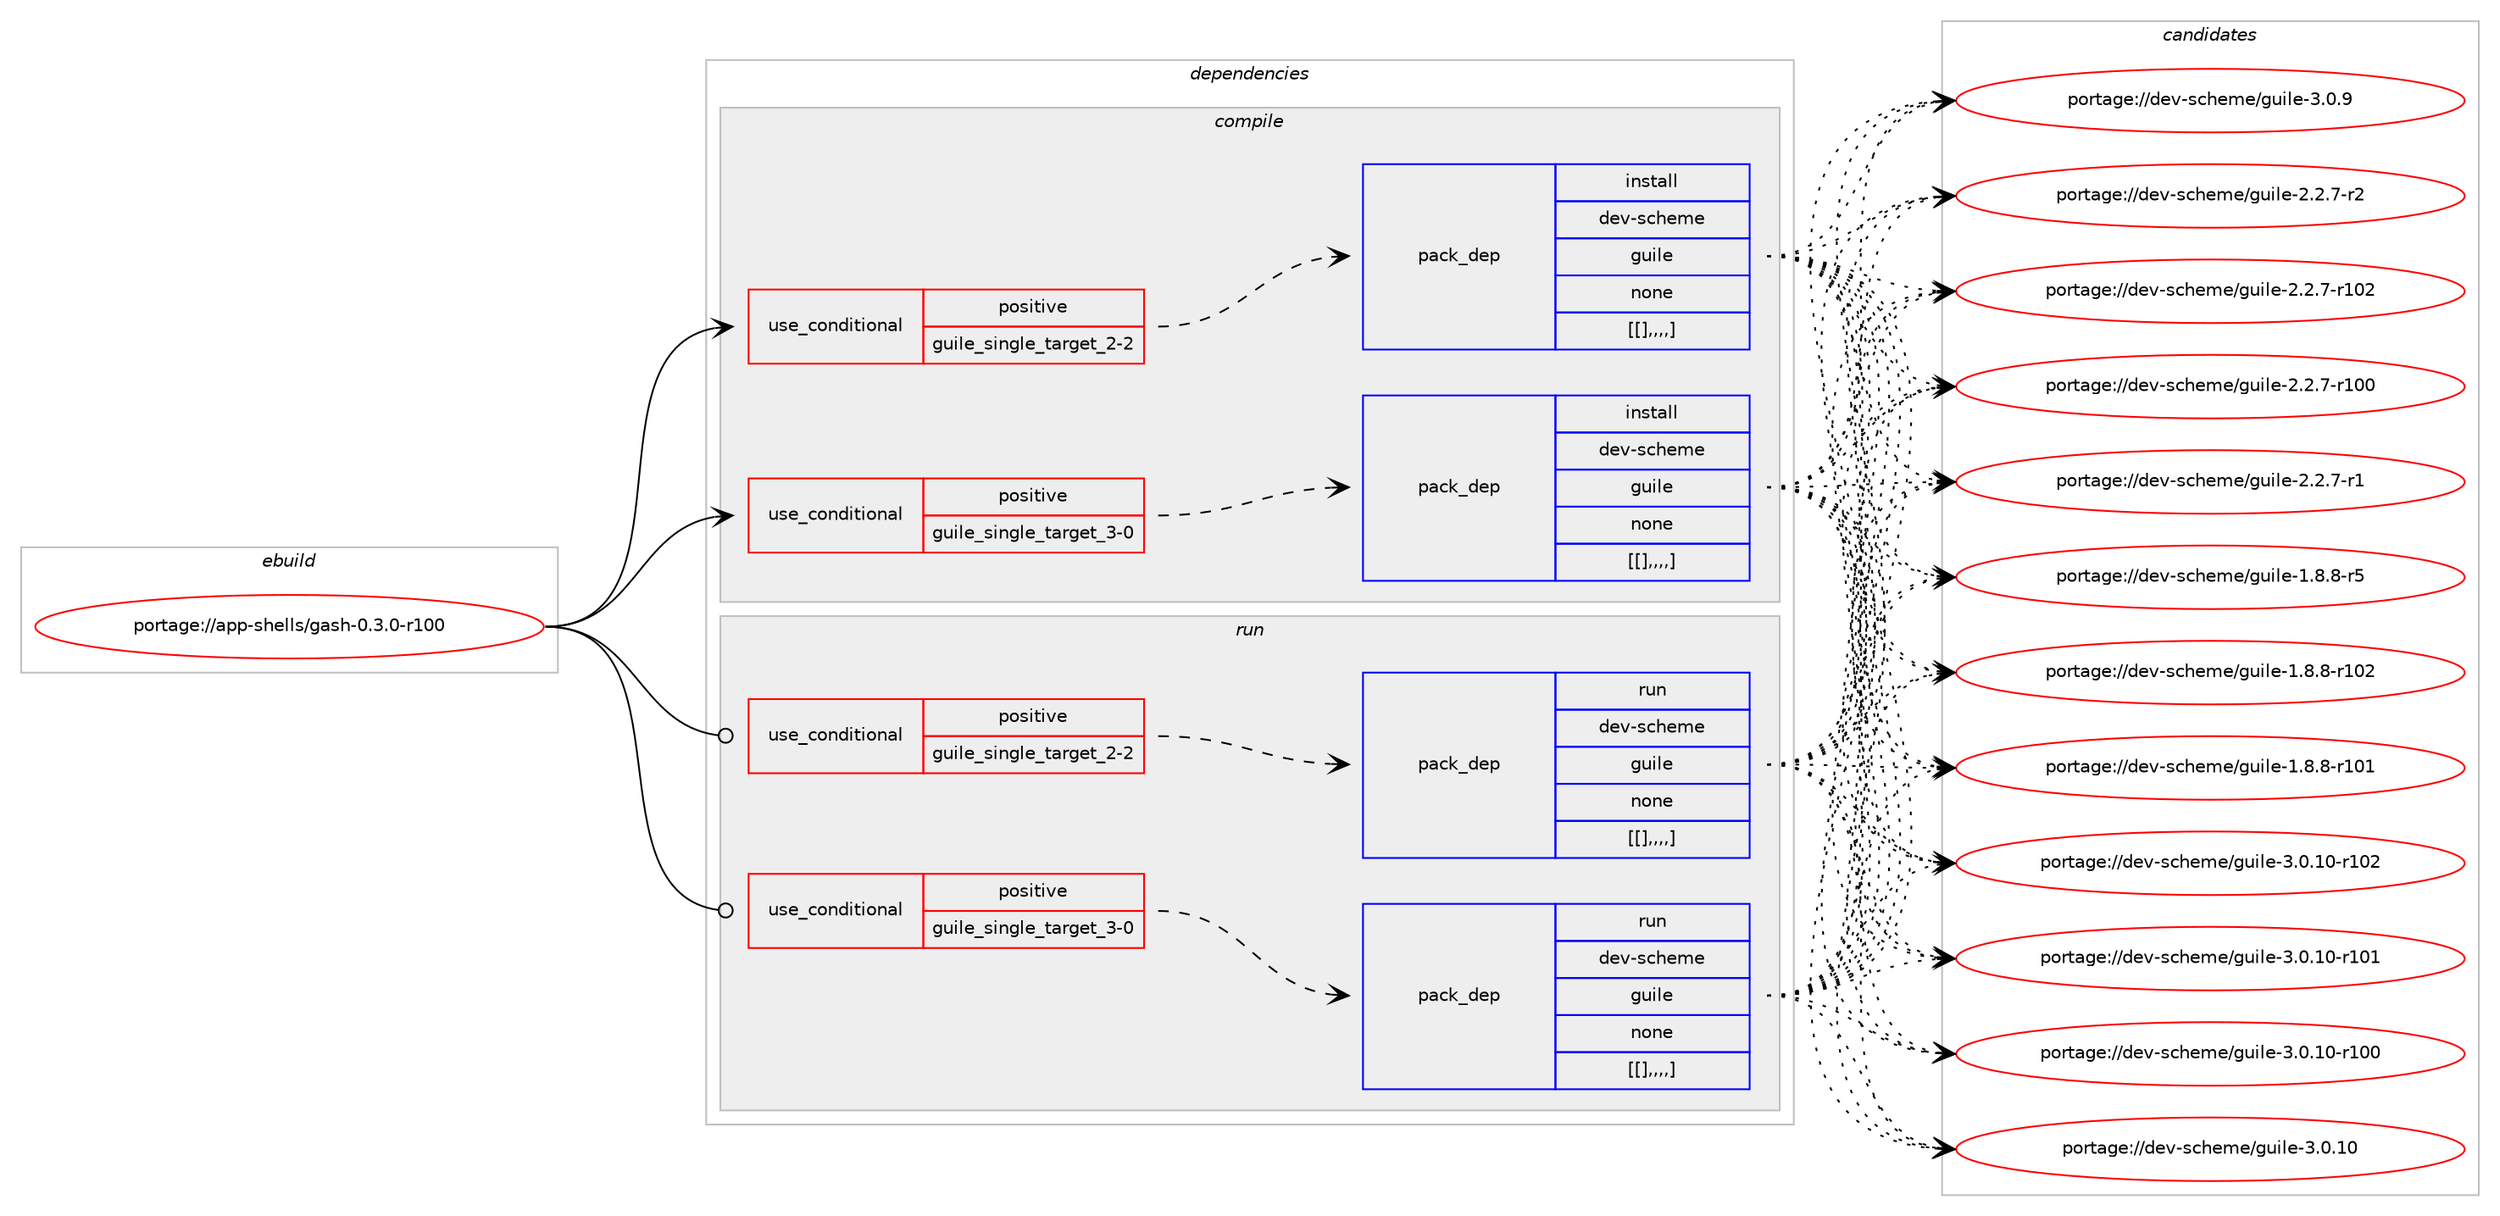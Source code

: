 digraph prolog {

# *************
# Graph options
# *************

newrank=true;
concentrate=true;
compound=true;
graph [rankdir=LR,fontname=Helvetica,fontsize=10,ranksep=1.5];#, ranksep=2.5, nodesep=0.2];
edge  [arrowhead=vee];
node  [fontname=Helvetica,fontsize=10];

# **********
# The ebuild
# **********

subgraph cluster_leftcol {
color=gray;
label=<<i>ebuild</i>>;
id [label="portage://app-shells/gash-0.3.0-r100", color=red, width=4, href="../app-shells/gash-0.3.0-r100.svg"];
}

# ****************
# The dependencies
# ****************

subgraph cluster_midcol {
color=gray;
label=<<i>dependencies</i>>;
subgraph cluster_compile {
fillcolor="#eeeeee";
style=filled;
label=<<i>compile</i>>;
subgraph cond15886 {
dependency55105 [label=<<TABLE BORDER="0" CELLBORDER="1" CELLSPACING="0" CELLPADDING="4"><TR><TD ROWSPAN="3" CELLPADDING="10">use_conditional</TD></TR><TR><TD>positive</TD></TR><TR><TD>guile_single_target_2-2</TD></TR></TABLE>>, shape=none, color=red];
subgraph pack38680 {
dependency55115 [label=<<TABLE BORDER="0" CELLBORDER="1" CELLSPACING="0" CELLPADDING="4" WIDTH="220"><TR><TD ROWSPAN="6" CELLPADDING="30">pack_dep</TD></TR><TR><TD WIDTH="110">install</TD></TR><TR><TD>dev-scheme</TD></TR><TR><TD>guile</TD></TR><TR><TD>none</TD></TR><TR><TD>[[],,,,]</TD></TR></TABLE>>, shape=none, color=blue];
}
dependency55105:e -> dependency55115:w [weight=20,style="dashed",arrowhead="vee"];
}
id:e -> dependency55105:w [weight=20,style="solid",arrowhead="vee"];
subgraph cond15893 {
dependency55150 [label=<<TABLE BORDER="0" CELLBORDER="1" CELLSPACING="0" CELLPADDING="4"><TR><TD ROWSPAN="3" CELLPADDING="10">use_conditional</TD></TR><TR><TD>positive</TD></TR><TR><TD>guile_single_target_3-0</TD></TR></TABLE>>, shape=none, color=red];
subgraph pack38712 {
dependency55155 [label=<<TABLE BORDER="0" CELLBORDER="1" CELLSPACING="0" CELLPADDING="4" WIDTH="220"><TR><TD ROWSPAN="6" CELLPADDING="30">pack_dep</TD></TR><TR><TD WIDTH="110">install</TD></TR><TR><TD>dev-scheme</TD></TR><TR><TD>guile</TD></TR><TR><TD>none</TD></TR><TR><TD>[[],,,,]</TD></TR></TABLE>>, shape=none, color=blue];
}
dependency55150:e -> dependency55155:w [weight=20,style="dashed",arrowhead="vee"];
}
id:e -> dependency55150:w [weight=20,style="solid",arrowhead="vee"];
}
subgraph cluster_compileandrun {
fillcolor="#eeeeee";
style=filled;
label=<<i>compile and run</i>>;
}
subgraph cluster_run {
fillcolor="#eeeeee";
style=filled;
label=<<i>run</i>>;
subgraph cond15904 {
dependency55164 [label=<<TABLE BORDER="0" CELLBORDER="1" CELLSPACING="0" CELLPADDING="4"><TR><TD ROWSPAN="3" CELLPADDING="10">use_conditional</TD></TR><TR><TD>positive</TD></TR><TR><TD>guile_single_target_2-2</TD></TR></TABLE>>, shape=none, color=red];
subgraph pack38721 {
dependency55170 [label=<<TABLE BORDER="0" CELLBORDER="1" CELLSPACING="0" CELLPADDING="4" WIDTH="220"><TR><TD ROWSPAN="6" CELLPADDING="30">pack_dep</TD></TR><TR><TD WIDTH="110">run</TD></TR><TR><TD>dev-scheme</TD></TR><TR><TD>guile</TD></TR><TR><TD>none</TD></TR><TR><TD>[[],,,,]</TD></TR></TABLE>>, shape=none, color=blue];
}
dependency55164:e -> dependency55170:w [weight=20,style="dashed",arrowhead="vee"];
}
id:e -> dependency55164:w [weight=20,style="solid",arrowhead="odot"];
subgraph cond15907 {
dependency55195 [label=<<TABLE BORDER="0" CELLBORDER="1" CELLSPACING="0" CELLPADDING="4"><TR><TD ROWSPAN="3" CELLPADDING="10">use_conditional</TD></TR><TR><TD>positive</TD></TR><TR><TD>guile_single_target_3-0</TD></TR></TABLE>>, shape=none, color=red];
subgraph pack38767 {
dependency55285 [label=<<TABLE BORDER="0" CELLBORDER="1" CELLSPACING="0" CELLPADDING="4" WIDTH="220"><TR><TD ROWSPAN="6" CELLPADDING="30">pack_dep</TD></TR><TR><TD WIDTH="110">run</TD></TR><TR><TD>dev-scheme</TD></TR><TR><TD>guile</TD></TR><TR><TD>none</TD></TR><TR><TD>[[],,,,]</TD></TR></TABLE>>, shape=none, color=blue];
}
dependency55195:e -> dependency55285:w [weight=20,style="dashed",arrowhead="vee"];
}
id:e -> dependency55195:w [weight=20,style="solid",arrowhead="odot"];
}
}

# **************
# The candidates
# **************

subgraph cluster_choices {
rank=same;
color=gray;
label=<<i>candidates</i>>;

subgraph choice37566 {
color=black;
nodesep=1;
choice1001011184511599104101109101471031171051081014551464846494845114494850 [label="portage://dev-scheme/guile-3.0.10-r102", color=red, width=4,href="../dev-scheme/guile-3.0.10-r102.svg"];
choice1001011184511599104101109101471031171051081014551464846494845114494849 [label="portage://dev-scheme/guile-3.0.10-r101", color=red, width=4,href="../dev-scheme/guile-3.0.10-r101.svg"];
choice1001011184511599104101109101471031171051081014551464846494845114494848 [label="portage://dev-scheme/guile-3.0.10-r100", color=red, width=4,href="../dev-scheme/guile-3.0.10-r100.svg"];
choice10010111845115991041011091014710311710510810145514648464948 [label="portage://dev-scheme/guile-3.0.10", color=red, width=4,href="../dev-scheme/guile-3.0.10.svg"];
choice100101118451159910410110910147103117105108101455146484657 [label="portage://dev-scheme/guile-3.0.9", color=red, width=4,href="../dev-scheme/guile-3.0.9.svg"];
choice1001011184511599104101109101471031171051081014550465046554511450 [label="portage://dev-scheme/guile-2.2.7-r2", color=red, width=4,href="../dev-scheme/guile-2.2.7-r2.svg"];
choice10010111845115991041011091014710311710510810145504650465545114494850 [label="portage://dev-scheme/guile-2.2.7-r102", color=red, width=4,href="../dev-scheme/guile-2.2.7-r102.svg"];
choice10010111845115991041011091014710311710510810145504650465545114494848 [label="portage://dev-scheme/guile-2.2.7-r100", color=red, width=4,href="../dev-scheme/guile-2.2.7-r100.svg"];
choice1001011184511599104101109101471031171051081014550465046554511449 [label="portage://dev-scheme/guile-2.2.7-r1", color=red, width=4,href="../dev-scheme/guile-2.2.7-r1.svg"];
choice1001011184511599104101109101471031171051081014549465646564511453 [label="portage://dev-scheme/guile-1.8.8-r5", color=red, width=4,href="../dev-scheme/guile-1.8.8-r5.svg"];
choice10010111845115991041011091014710311710510810145494656465645114494850 [label="portage://dev-scheme/guile-1.8.8-r102", color=red, width=4,href="../dev-scheme/guile-1.8.8-r102.svg"];
choice10010111845115991041011091014710311710510810145494656465645114494849 [label="portage://dev-scheme/guile-1.8.8-r101", color=red, width=4,href="../dev-scheme/guile-1.8.8-r101.svg"];
dependency55115:e -> choice1001011184511599104101109101471031171051081014551464846494845114494850:w [style=dotted,weight="100"];
dependency55115:e -> choice1001011184511599104101109101471031171051081014551464846494845114494849:w [style=dotted,weight="100"];
dependency55115:e -> choice1001011184511599104101109101471031171051081014551464846494845114494848:w [style=dotted,weight="100"];
dependency55115:e -> choice10010111845115991041011091014710311710510810145514648464948:w [style=dotted,weight="100"];
dependency55115:e -> choice100101118451159910410110910147103117105108101455146484657:w [style=dotted,weight="100"];
dependency55115:e -> choice1001011184511599104101109101471031171051081014550465046554511450:w [style=dotted,weight="100"];
dependency55115:e -> choice10010111845115991041011091014710311710510810145504650465545114494850:w [style=dotted,weight="100"];
dependency55115:e -> choice10010111845115991041011091014710311710510810145504650465545114494848:w [style=dotted,weight="100"];
dependency55115:e -> choice1001011184511599104101109101471031171051081014550465046554511449:w [style=dotted,weight="100"];
dependency55115:e -> choice1001011184511599104101109101471031171051081014549465646564511453:w [style=dotted,weight="100"];
dependency55115:e -> choice10010111845115991041011091014710311710510810145494656465645114494850:w [style=dotted,weight="100"];
dependency55115:e -> choice10010111845115991041011091014710311710510810145494656465645114494849:w [style=dotted,weight="100"];
}
subgraph choice37578 {
color=black;
nodesep=1;
choice1001011184511599104101109101471031171051081014551464846494845114494850 [label="portage://dev-scheme/guile-3.0.10-r102", color=red, width=4,href="../dev-scheme/guile-3.0.10-r102.svg"];
choice1001011184511599104101109101471031171051081014551464846494845114494849 [label="portage://dev-scheme/guile-3.0.10-r101", color=red, width=4,href="../dev-scheme/guile-3.0.10-r101.svg"];
choice1001011184511599104101109101471031171051081014551464846494845114494848 [label="portage://dev-scheme/guile-3.0.10-r100", color=red, width=4,href="../dev-scheme/guile-3.0.10-r100.svg"];
choice10010111845115991041011091014710311710510810145514648464948 [label="portage://dev-scheme/guile-3.0.10", color=red, width=4,href="../dev-scheme/guile-3.0.10.svg"];
choice100101118451159910410110910147103117105108101455146484657 [label="portage://dev-scheme/guile-3.0.9", color=red, width=4,href="../dev-scheme/guile-3.0.9.svg"];
choice1001011184511599104101109101471031171051081014550465046554511450 [label="portage://dev-scheme/guile-2.2.7-r2", color=red, width=4,href="../dev-scheme/guile-2.2.7-r2.svg"];
choice10010111845115991041011091014710311710510810145504650465545114494850 [label="portage://dev-scheme/guile-2.2.7-r102", color=red, width=4,href="../dev-scheme/guile-2.2.7-r102.svg"];
choice10010111845115991041011091014710311710510810145504650465545114494848 [label="portage://dev-scheme/guile-2.2.7-r100", color=red, width=4,href="../dev-scheme/guile-2.2.7-r100.svg"];
choice1001011184511599104101109101471031171051081014550465046554511449 [label="portage://dev-scheme/guile-2.2.7-r1", color=red, width=4,href="../dev-scheme/guile-2.2.7-r1.svg"];
choice1001011184511599104101109101471031171051081014549465646564511453 [label="portage://dev-scheme/guile-1.8.8-r5", color=red, width=4,href="../dev-scheme/guile-1.8.8-r5.svg"];
choice10010111845115991041011091014710311710510810145494656465645114494850 [label="portage://dev-scheme/guile-1.8.8-r102", color=red, width=4,href="../dev-scheme/guile-1.8.8-r102.svg"];
choice10010111845115991041011091014710311710510810145494656465645114494849 [label="portage://dev-scheme/guile-1.8.8-r101", color=red, width=4,href="../dev-scheme/guile-1.8.8-r101.svg"];
dependency55155:e -> choice1001011184511599104101109101471031171051081014551464846494845114494850:w [style=dotted,weight="100"];
dependency55155:e -> choice1001011184511599104101109101471031171051081014551464846494845114494849:w [style=dotted,weight="100"];
dependency55155:e -> choice1001011184511599104101109101471031171051081014551464846494845114494848:w [style=dotted,weight="100"];
dependency55155:e -> choice10010111845115991041011091014710311710510810145514648464948:w [style=dotted,weight="100"];
dependency55155:e -> choice100101118451159910410110910147103117105108101455146484657:w [style=dotted,weight="100"];
dependency55155:e -> choice1001011184511599104101109101471031171051081014550465046554511450:w [style=dotted,weight="100"];
dependency55155:e -> choice10010111845115991041011091014710311710510810145504650465545114494850:w [style=dotted,weight="100"];
dependency55155:e -> choice10010111845115991041011091014710311710510810145504650465545114494848:w [style=dotted,weight="100"];
dependency55155:e -> choice1001011184511599104101109101471031171051081014550465046554511449:w [style=dotted,weight="100"];
dependency55155:e -> choice1001011184511599104101109101471031171051081014549465646564511453:w [style=dotted,weight="100"];
dependency55155:e -> choice10010111845115991041011091014710311710510810145494656465645114494850:w [style=dotted,weight="100"];
dependency55155:e -> choice10010111845115991041011091014710311710510810145494656465645114494849:w [style=dotted,weight="100"];
}
subgraph choice37590 {
color=black;
nodesep=1;
choice1001011184511599104101109101471031171051081014551464846494845114494850 [label="portage://dev-scheme/guile-3.0.10-r102", color=red, width=4,href="../dev-scheme/guile-3.0.10-r102.svg"];
choice1001011184511599104101109101471031171051081014551464846494845114494849 [label="portage://dev-scheme/guile-3.0.10-r101", color=red, width=4,href="../dev-scheme/guile-3.0.10-r101.svg"];
choice1001011184511599104101109101471031171051081014551464846494845114494848 [label="portage://dev-scheme/guile-3.0.10-r100", color=red, width=4,href="../dev-scheme/guile-3.0.10-r100.svg"];
choice10010111845115991041011091014710311710510810145514648464948 [label="portage://dev-scheme/guile-3.0.10", color=red, width=4,href="../dev-scheme/guile-3.0.10.svg"];
choice100101118451159910410110910147103117105108101455146484657 [label="portage://dev-scheme/guile-3.0.9", color=red, width=4,href="../dev-scheme/guile-3.0.9.svg"];
choice1001011184511599104101109101471031171051081014550465046554511450 [label="portage://dev-scheme/guile-2.2.7-r2", color=red, width=4,href="../dev-scheme/guile-2.2.7-r2.svg"];
choice10010111845115991041011091014710311710510810145504650465545114494850 [label="portage://dev-scheme/guile-2.2.7-r102", color=red, width=4,href="../dev-scheme/guile-2.2.7-r102.svg"];
choice10010111845115991041011091014710311710510810145504650465545114494848 [label="portage://dev-scheme/guile-2.2.7-r100", color=red, width=4,href="../dev-scheme/guile-2.2.7-r100.svg"];
choice1001011184511599104101109101471031171051081014550465046554511449 [label="portage://dev-scheme/guile-2.2.7-r1", color=red, width=4,href="../dev-scheme/guile-2.2.7-r1.svg"];
choice1001011184511599104101109101471031171051081014549465646564511453 [label="portage://dev-scheme/guile-1.8.8-r5", color=red, width=4,href="../dev-scheme/guile-1.8.8-r5.svg"];
choice10010111845115991041011091014710311710510810145494656465645114494850 [label="portage://dev-scheme/guile-1.8.8-r102", color=red, width=4,href="../dev-scheme/guile-1.8.8-r102.svg"];
choice10010111845115991041011091014710311710510810145494656465645114494849 [label="portage://dev-scheme/guile-1.8.8-r101", color=red, width=4,href="../dev-scheme/guile-1.8.8-r101.svg"];
dependency55170:e -> choice1001011184511599104101109101471031171051081014551464846494845114494850:w [style=dotted,weight="100"];
dependency55170:e -> choice1001011184511599104101109101471031171051081014551464846494845114494849:w [style=dotted,weight="100"];
dependency55170:e -> choice1001011184511599104101109101471031171051081014551464846494845114494848:w [style=dotted,weight="100"];
dependency55170:e -> choice10010111845115991041011091014710311710510810145514648464948:w [style=dotted,weight="100"];
dependency55170:e -> choice100101118451159910410110910147103117105108101455146484657:w [style=dotted,weight="100"];
dependency55170:e -> choice1001011184511599104101109101471031171051081014550465046554511450:w [style=dotted,weight="100"];
dependency55170:e -> choice10010111845115991041011091014710311710510810145504650465545114494850:w [style=dotted,weight="100"];
dependency55170:e -> choice10010111845115991041011091014710311710510810145504650465545114494848:w [style=dotted,weight="100"];
dependency55170:e -> choice1001011184511599104101109101471031171051081014550465046554511449:w [style=dotted,weight="100"];
dependency55170:e -> choice1001011184511599104101109101471031171051081014549465646564511453:w [style=dotted,weight="100"];
dependency55170:e -> choice10010111845115991041011091014710311710510810145494656465645114494850:w [style=dotted,weight="100"];
dependency55170:e -> choice10010111845115991041011091014710311710510810145494656465645114494849:w [style=dotted,weight="100"];
}
subgraph choice37613 {
color=black;
nodesep=1;
choice1001011184511599104101109101471031171051081014551464846494845114494850 [label="portage://dev-scheme/guile-3.0.10-r102", color=red, width=4,href="../dev-scheme/guile-3.0.10-r102.svg"];
choice1001011184511599104101109101471031171051081014551464846494845114494849 [label="portage://dev-scheme/guile-3.0.10-r101", color=red, width=4,href="../dev-scheme/guile-3.0.10-r101.svg"];
choice1001011184511599104101109101471031171051081014551464846494845114494848 [label="portage://dev-scheme/guile-3.0.10-r100", color=red, width=4,href="../dev-scheme/guile-3.0.10-r100.svg"];
choice10010111845115991041011091014710311710510810145514648464948 [label="portage://dev-scheme/guile-3.0.10", color=red, width=4,href="../dev-scheme/guile-3.0.10.svg"];
choice100101118451159910410110910147103117105108101455146484657 [label="portage://dev-scheme/guile-3.0.9", color=red, width=4,href="../dev-scheme/guile-3.0.9.svg"];
choice1001011184511599104101109101471031171051081014550465046554511450 [label="portage://dev-scheme/guile-2.2.7-r2", color=red, width=4,href="../dev-scheme/guile-2.2.7-r2.svg"];
choice10010111845115991041011091014710311710510810145504650465545114494850 [label="portage://dev-scheme/guile-2.2.7-r102", color=red, width=4,href="../dev-scheme/guile-2.2.7-r102.svg"];
choice10010111845115991041011091014710311710510810145504650465545114494848 [label="portage://dev-scheme/guile-2.2.7-r100", color=red, width=4,href="../dev-scheme/guile-2.2.7-r100.svg"];
choice1001011184511599104101109101471031171051081014550465046554511449 [label="portage://dev-scheme/guile-2.2.7-r1", color=red, width=4,href="../dev-scheme/guile-2.2.7-r1.svg"];
choice1001011184511599104101109101471031171051081014549465646564511453 [label="portage://dev-scheme/guile-1.8.8-r5", color=red, width=4,href="../dev-scheme/guile-1.8.8-r5.svg"];
choice10010111845115991041011091014710311710510810145494656465645114494850 [label="portage://dev-scheme/guile-1.8.8-r102", color=red, width=4,href="../dev-scheme/guile-1.8.8-r102.svg"];
choice10010111845115991041011091014710311710510810145494656465645114494849 [label="portage://dev-scheme/guile-1.8.8-r101", color=red, width=4,href="../dev-scheme/guile-1.8.8-r101.svg"];
dependency55285:e -> choice1001011184511599104101109101471031171051081014551464846494845114494850:w [style=dotted,weight="100"];
dependency55285:e -> choice1001011184511599104101109101471031171051081014551464846494845114494849:w [style=dotted,weight="100"];
dependency55285:e -> choice1001011184511599104101109101471031171051081014551464846494845114494848:w [style=dotted,weight="100"];
dependency55285:e -> choice10010111845115991041011091014710311710510810145514648464948:w [style=dotted,weight="100"];
dependency55285:e -> choice100101118451159910410110910147103117105108101455146484657:w [style=dotted,weight="100"];
dependency55285:e -> choice1001011184511599104101109101471031171051081014550465046554511450:w [style=dotted,weight="100"];
dependency55285:e -> choice10010111845115991041011091014710311710510810145504650465545114494850:w [style=dotted,weight="100"];
dependency55285:e -> choice10010111845115991041011091014710311710510810145504650465545114494848:w [style=dotted,weight="100"];
dependency55285:e -> choice1001011184511599104101109101471031171051081014550465046554511449:w [style=dotted,weight="100"];
dependency55285:e -> choice1001011184511599104101109101471031171051081014549465646564511453:w [style=dotted,weight="100"];
dependency55285:e -> choice10010111845115991041011091014710311710510810145494656465645114494850:w [style=dotted,weight="100"];
dependency55285:e -> choice10010111845115991041011091014710311710510810145494656465645114494849:w [style=dotted,weight="100"];
}
}

}
